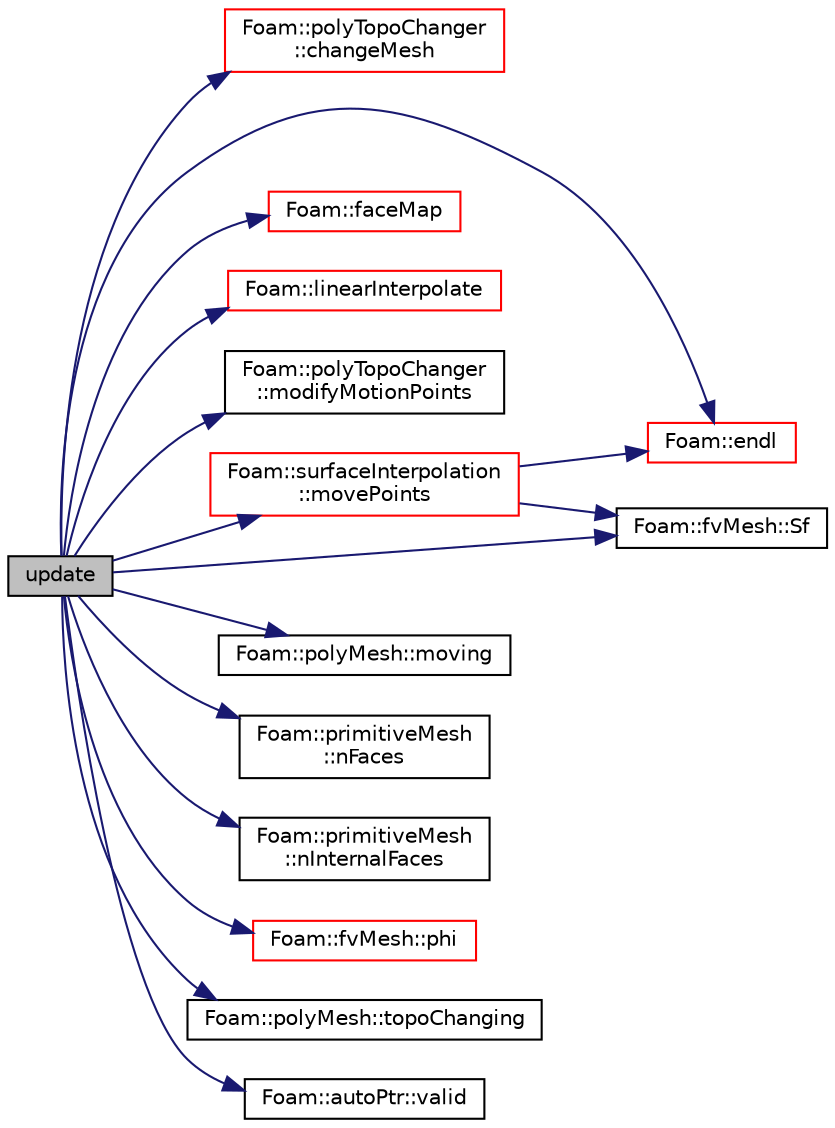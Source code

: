digraph "update"
{
  bgcolor="transparent";
  edge [fontname="Helvetica",fontsize="10",labelfontname="Helvetica",labelfontsize="10"];
  node [fontname="Helvetica",fontsize="10",shape=record];
  rankdir="LR";
  Node1 [label="update",height=0.2,width=0.4,color="black", fillcolor="grey75", style="filled", fontcolor="black"];
  Node1 -> Node2 [color="midnightblue",fontsize="10",style="solid",fontname="Helvetica"];
  Node2 [label="Foam::polyTopoChanger\l::changeMesh",height=0.2,width=0.4,color="red",URL="$a01940.html#ab42e5233705f618d6994589102b1103c"];
  Node1 -> Node3 [color="midnightblue",fontsize="10",style="solid",fontname="Helvetica"];
  Node3 [label="Foam::endl",height=0.2,width=0.4,color="red",URL="$a10733.html#a2db8fe02a0d3909e9351bb4275b23ce4",tooltip="Add newline and flush stream. "];
  Node1 -> Node4 [color="midnightblue",fontsize="10",style="solid",fontname="Helvetica"];
  Node4 [label="Foam::faceMap",height=0.2,width=0.4,color="red",URL="$a10733.html#aa77215843e964fac259ab06e68d0ee02"];
  Node1 -> Node5 [color="midnightblue",fontsize="10",style="solid",fontname="Helvetica"];
  Node5 [label="Foam::linearInterpolate",height=0.2,width=0.4,color="red",URL="$a10733.html#a77094c8cc487d2a53de247336f41e78f"];
  Node1 -> Node6 [color="midnightblue",fontsize="10",style="solid",fontname="Helvetica"];
  Node6 [label="Foam::polyTopoChanger\l::modifyMotionPoints",height=0.2,width=0.4,color="black",URL="$a01940.html#a682a4bbf1d46933b66ecca21f0fc5c5f",tooltip="Modify point motion. "];
  Node1 -> Node7 [color="midnightblue",fontsize="10",style="solid",fontname="Helvetica"];
  Node7 [label="Foam::surfaceInterpolation\l::movePoints",height=0.2,width=0.4,color="red",URL="$a02483.html#a049fe0a86e2c86b4c0bb5fe02583bea4",tooltip="Do what is neccessary if the mesh has moved. "];
  Node7 -> Node3 [color="midnightblue",fontsize="10",style="solid",fontname="Helvetica"];
  Node7 -> Node8 [color="midnightblue",fontsize="10",style="solid",fontname="Helvetica"];
  Node8 [label="Foam::fvMesh::Sf",height=0.2,width=0.4,color="black",URL="$a00876.html#af12143fbad868b6e74ca00b7e97e84d6",tooltip="Return cell face area vectors. "];
  Node1 -> Node9 [color="midnightblue",fontsize="10",style="solid",fontname="Helvetica"];
  Node9 [label="Foam::polyMesh::moving",height=0.2,width=0.4,color="black",URL="$a01917.html#acf4d608f7e0fe874d68b2d9c15e73974",tooltip="Is mesh moving. "];
  Node1 -> Node10 [color="midnightblue",fontsize="10",style="solid",fontname="Helvetica"];
  Node10 [label="Foam::primitiveMesh\l::nFaces",height=0.2,width=0.4,color="black",URL="$a01969.html#a9be088de373a98524a153de7da0e92e8"];
  Node1 -> Node11 [color="midnightblue",fontsize="10",style="solid",fontname="Helvetica"];
  Node11 [label="Foam::primitiveMesh\l::nInternalFaces",height=0.2,width=0.4,color="black",URL="$a01969.html#aa1eec60bd258a70018b8ffda0dced7bb"];
  Node1 -> Node12 [color="midnightblue",fontsize="10",style="solid",fontname="Helvetica"];
  Node12 [label="Foam::fvMesh::phi",height=0.2,width=0.4,color="red",URL="$a00876.html#a445e7dcdb6ef86dc28308939486c49a9",tooltip="Return cell face motion fluxes. "];
  Node1 -> Node8 [color="midnightblue",fontsize="10",style="solid",fontname="Helvetica"];
  Node1 -> Node13 [color="midnightblue",fontsize="10",style="solid",fontname="Helvetica"];
  Node13 [label="Foam::polyMesh::topoChanging",height=0.2,width=0.4,color="black",URL="$a01917.html#a6e4cfd2cc1ab44515daffc62be52959a",tooltip="Is mesh topology changing. "];
  Node1 -> Node14 [color="midnightblue",fontsize="10",style="solid",fontname="Helvetica"];
  Node14 [label="Foam::autoPtr::valid",height=0.2,width=0.4,color="black",URL="$a00087.html#a8d985300b138b6c5556ab17ed4df3b38",tooltip="Return true if the autoPtr valid (ie, the pointer is set). "];
}
